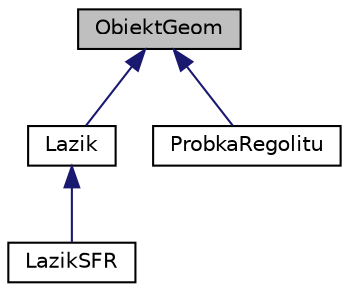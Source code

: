digraph "ObiektGeom"
{
 // LATEX_PDF_SIZE
  edge [fontname="Helvetica",fontsize="10",labelfontname="Helvetica",labelfontsize="10"];
  node [fontname="Helvetica",fontsize="10",shape=record];
  Node1 [label="ObiektGeom",height=0.2,width=0.4,color="black", fillcolor="grey75", style="filled", fontcolor="black",tooltip="Klasa ObiektGeom."];
  Node1 -> Node2 [dir="back",color="midnightblue",fontsize="10",style="solid",fontname="Helvetica"];
  Node2 [label="Lazik",height=0.2,width=0.4,color="black", fillcolor="white", style="filled",URL="$class_lazik.html",tooltip="Klasa Lazik."];
  Node2 -> Node3 [dir="back",color="midnightblue",fontsize="10",style="solid",fontname="Helvetica"];
  Node3 [label="LazikSFR",height=0.2,width=0.4,color="black", fillcolor="white", style="filled",URL="$class_lazik_s_f_r.html",tooltip=" "];
  Node1 -> Node4 [dir="back",color="midnightblue",fontsize="10",style="solid",fontname="Helvetica"];
  Node4 [label="ProbkaRegolitu",height=0.2,width=0.4,color="black", fillcolor="white", style="filled",URL="$class_probka_regolitu.html",tooltip="Klasa ProbkaRegolitu."];
}
